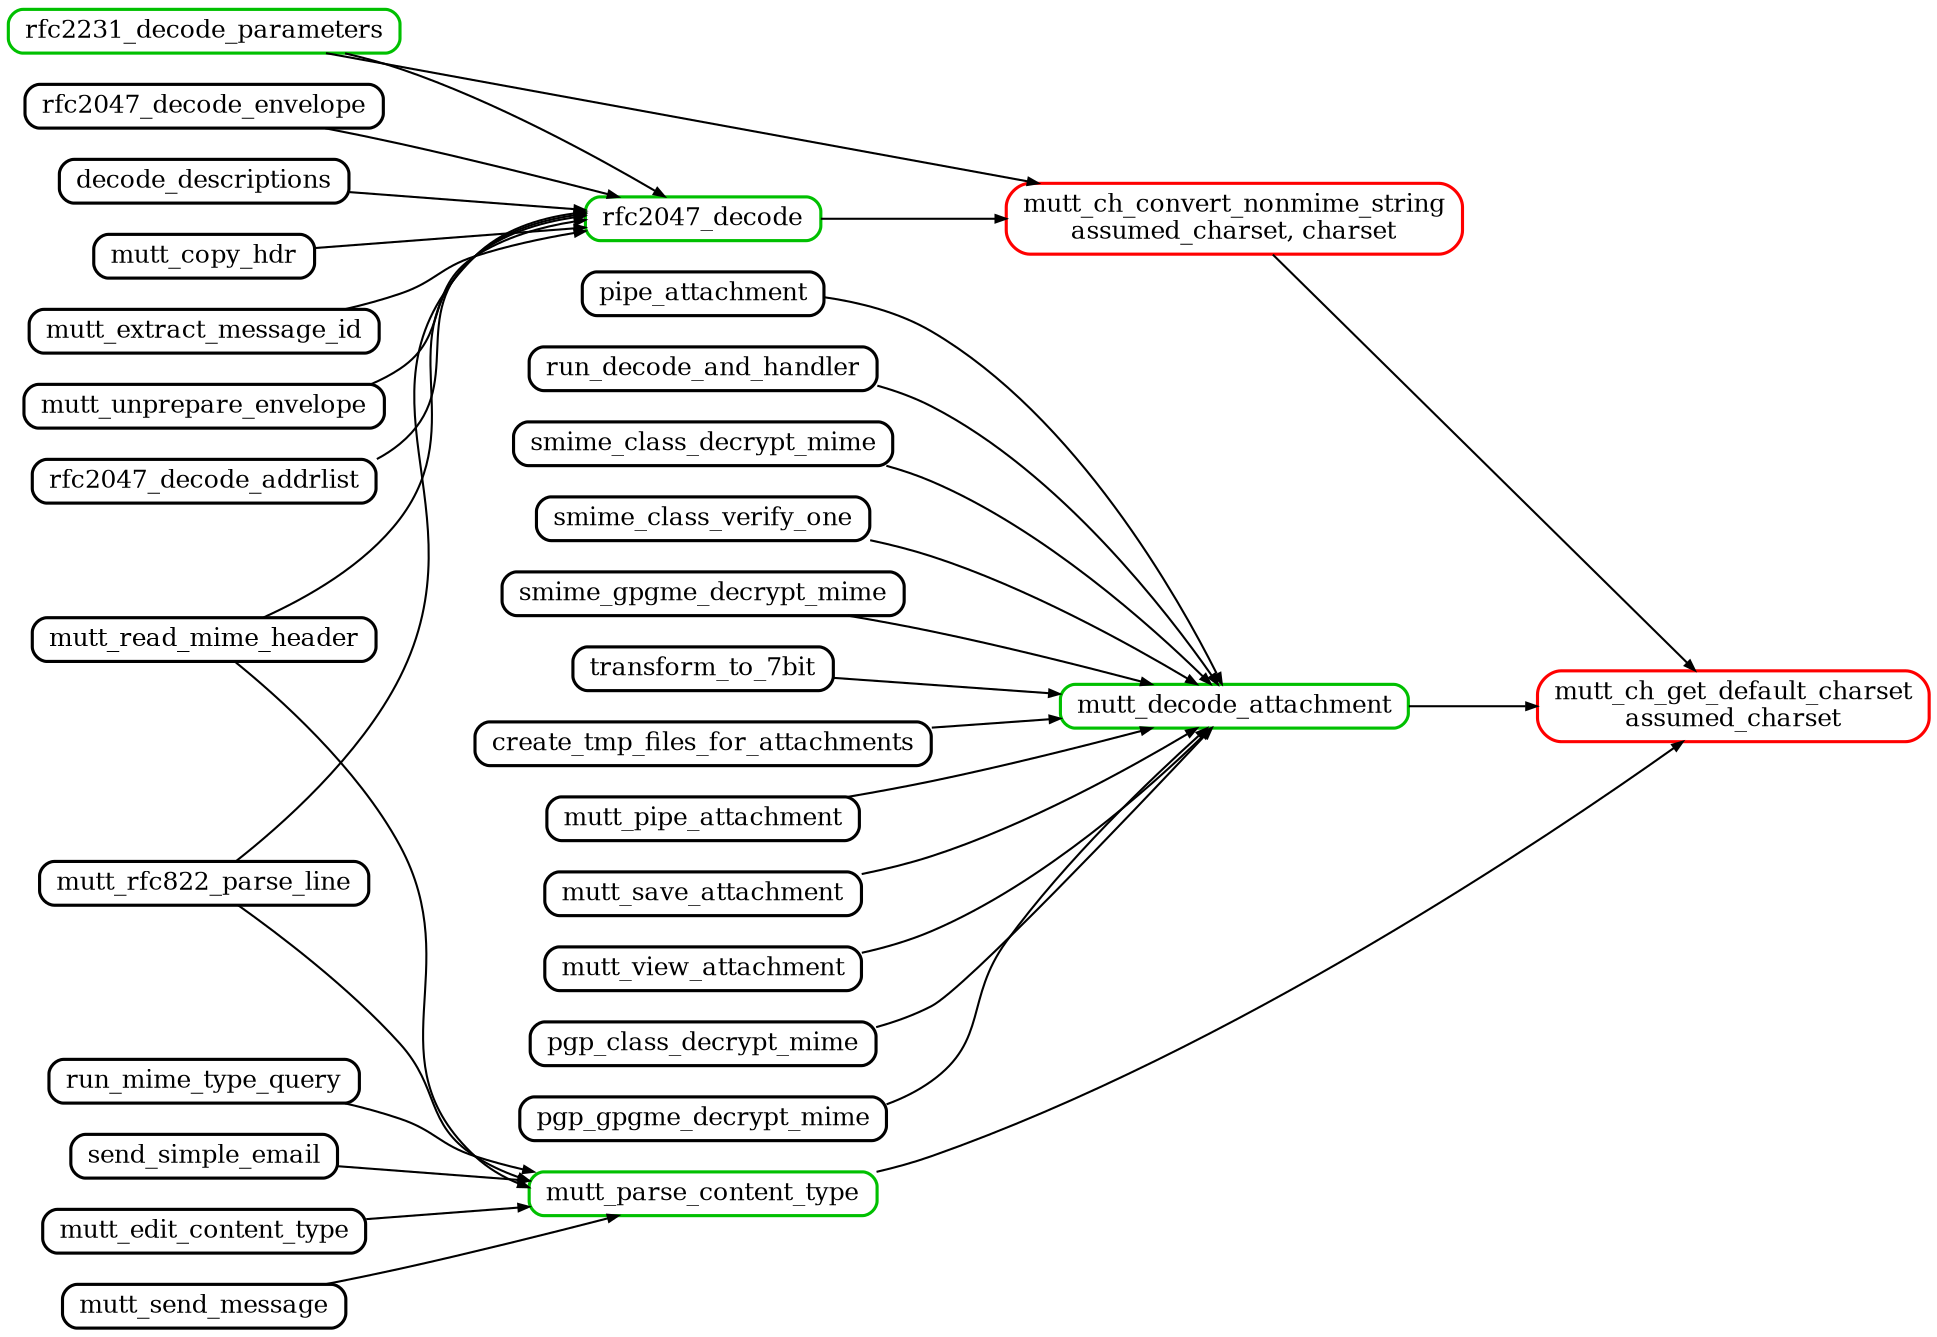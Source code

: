 digraph callgraph {
	graph [
		rankdir="LR"
		nodesep="0.2"
		ranksep="0.5"
		compound="true"
	]

	node [
		shape="Mrecord"
		fontsize="12"
		fillcolor="#ffffff"
		style="filled"
		height="0.2"
		penwidth="1.5"
		color="black"
	]

	edge [
		penwidth="1.0"
		arrowsize="0.5"
	]

	node [ color="#ff0000" ]
	mutt_ch_get_default_charset    mutt_ch_get_default_charset    [ label=<mutt_ch_get_default_charset<BR/>assumed_charset> ]
	mutt_ch_convert_nonmime_string mutt_ch_convert_nonmime_string [ label=<mutt_ch_convert_nonmime_string<BR/>assumed_charset, charset> ]

	node [ color="#00c000" ]
	rfc2047_decode            // assumed_charset, charset
	rfc2231_decode_parameters // assumed_charset, charset
	mutt_decode_attachment    // assumed_charset
	mutt_parse_content_type   // assumed_charset

	node [ color="#000000" ]
	mutt_ch_convert_nonmime_string   -> mutt_ch_get_default_charset
	mutt_decode_attachment           -> mutt_ch_get_default_charset
	mutt_parse_content_type          -> mutt_ch_get_default_charset
	rfc2047_decode                   -> mutt_ch_convert_nonmime_string
	rfc2231_decode_parameters        -> mutt_ch_convert_nonmime_string

	decode_descriptions       -> rfc2047_decode
	mutt_copy_hdr             -> rfc2047_decode
	mutt_extract_message_id   -> rfc2047_decode
	mutt_read_mime_header     -> rfc2047_decode
	mutt_rfc822_parse_line    -> rfc2047_decode
	mutt_unprepare_envelope   -> rfc2047_decode
	rfc2047_decode_addrlist   -> rfc2047_decode
	rfc2047_decode_envelope   -> rfc2047_decode
	rfc2231_decode_parameters -> rfc2047_decode


	create_tmp_files_for_attachments -> mutt_decode_attachment
	mutt_edit_content_type           -> mutt_parse_content_type
	mutt_pipe_attachment             -> mutt_decode_attachment
	mutt_read_mime_header            -> mutt_parse_content_type
	mutt_rfc822_parse_line           -> mutt_parse_content_type
	mutt_save_attachment             -> mutt_decode_attachment
	mutt_send_message                -> mutt_parse_content_type
	mutt_view_attachment             -> mutt_decode_attachment
	pgp_class_decrypt_mime           -> mutt_decode_attachment
	pgp_gpgme_decrypt_mime           -> mutt_decode_attachment
	pipe_attachment                  -> mutt_decode_attachment
	run_decode_and_handler           -> mutt_decode_attachment
	run_mime_type_query              -> mutt_parse_content_type
	send_simple_email                -> mutt_parse_content_type
	smime_class_decrypt_mime         -> mutt_decode_attachment
	smime_class_verify_one           -> mutt_decode_attachment
	smime_gpgme_decrypt_mime         -> mutt_decode_attachment
	transform_to_7bit                -> mutt_decode_attachment

}
